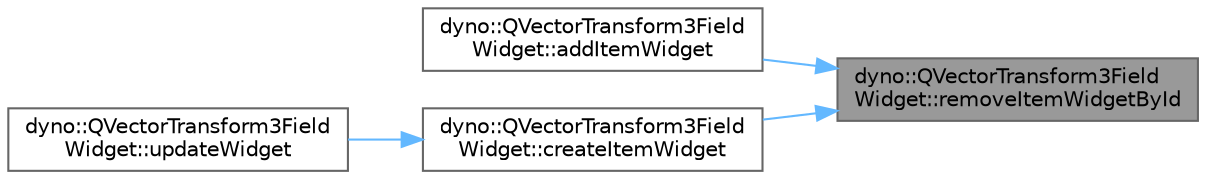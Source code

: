 digraph "dyno::QVectorTransform3FieldWidget::removeItemWidgetById"
{
 // LATEX_PDF_SIZE
  bgcolor="transparent";
  edge [fontname=Helvetica,fontsize=10,labelfontname=Helvetica,labelfontsize=10];
  node [fontname=Helvetica,fontsize=10,shape=box,height=0.2,width=0.4];
  rankdir="RL";
  Node1 [id="Node000001",label="dyno::QVectorTransform3Field\lWidget::removeItemWidgetById",height=0.2,width=0.4,color="gray40", fillcolor="grey60", style="filled", fontcolor="black",tooltip="Called when the \"mVectorTransformItemLayout::QPushButton* removeButton\" is clicked."];
  Node1 -> Node2 [id="edge1_Node000001_Node000002",dir="back",color="steelblue1",style="solid",tooltip=" "];
  Node2 [id="Node000002",label="dyno::QVectorTransform3Field\lWidget::addItemWidget",height=0.2,width=0.4,color="grey40", fillcolor="white", style="filled",URL="$classdyno_1_1_q_vector_transform3_field_widget.html#a98c171cc10c0972b20bbcf46e30d5295",tooltip="Called when the QPushButton* addItembutton is clicked."];
  Node1 -> Node3 [id="edge2_Node000001_Node000003",dir="back",color="steelblue1",style="solid",tooltip=" "];
  Node3 [id="Node000003",label="dyno::QVectorTransform3Field\lWidget::createItemWidget",height=0.2,width=0.4,color="grey40", fillcolor="white", style="filled",URL="$classdyno_1_1_q_vector_transform3_field_widget.html#a0a788b0006342939360a6ef13db01d92",tooltip="Creating Vector Elements(std::vector<mVectorTransformItemLayout*>) from fields."];
  Node3 -> Node4 [id="edge3_Node000003_Node000004",dir="back",color="steelblue1",style="solid",tooltip=" "];
  Node4 [id="Node000004",label="dyno::QVectorTransform3Field\lWidget::updateWidget",height=0.2,width=0.4,color="grey40", fillcolor="white", style="filled",URL="$classdyno_1_1_q_vector_transform3_field_widget.html#a2e2e7031ed617b52611dc9a8d44a4ccb",tooltip="Called when the field is updated."];
}
